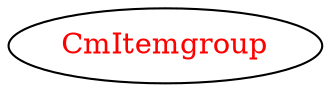 digraph dependencyGraph {
 concentrate=true;
 ranksep="2.0";
 rankdir="LR"; 
 splines="ortho";
"CmItemgroup" [fontcolor="red"];
}